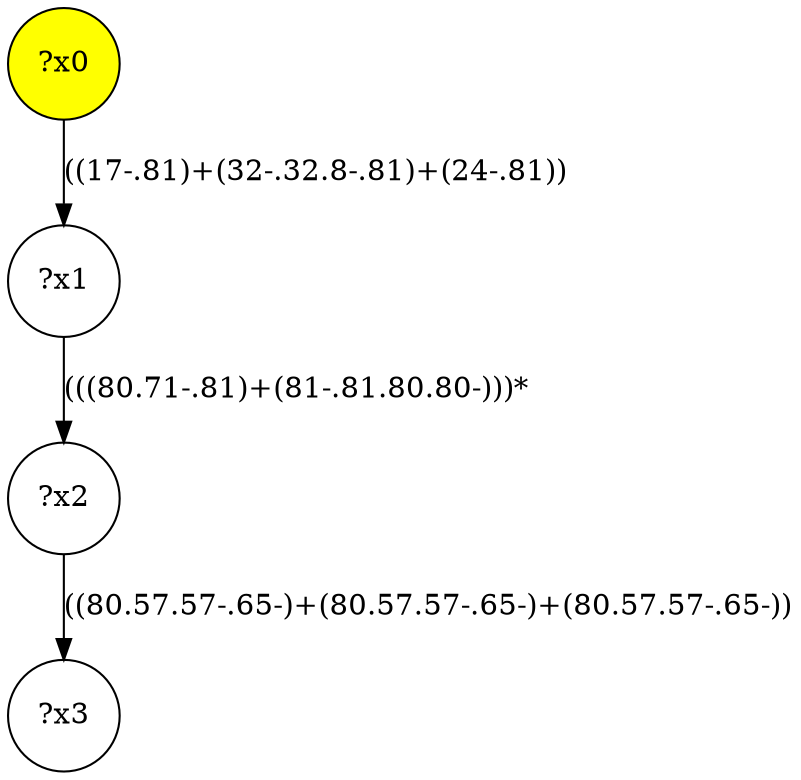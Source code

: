 digraph g {
	x0 [fillcolor="yellow", style="filled," shape=circle, label="?x0"];
	x1 [shape=circle, label="?x1"];
	x0 -> x1 [label="((17-.81)+(32-.32.8-.81)+(24-.81))"];
	x2 [shape=circle, label="?x2"];
	x1 -> x2 [label="(((80.71-.81)+(81-.81.80.80-)))*"];
	x3 [shape=circle, label="?x3"];
	x2 -> x3 [label="((80.57.57-.65-)+(80.57.57-.65-)+(80.57.57-.65-))"];
}
